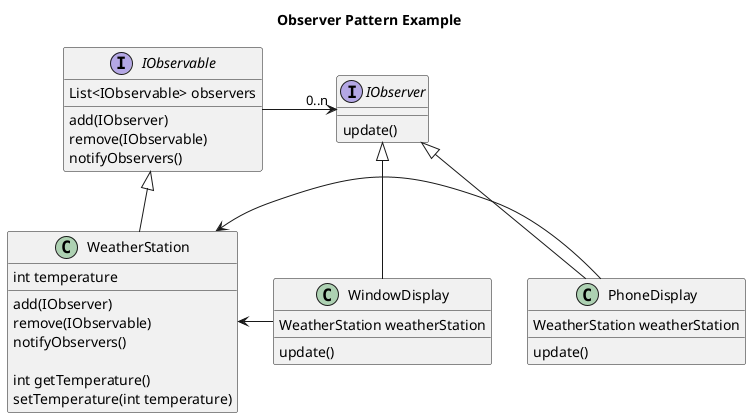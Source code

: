 @startuml Observer Pattern Example
title Observer Pattern Example
interface IObservable {
    List<IObservable> observers
    
    add(IObserver)
    remove(IObservable)
    notifyObservers()
}

interface IObserver {
    update()
}

class WeatherStation {
    int temperature

    add(IObserver)
    remove(IObservable)
    notifyObservers()

    int getTemperature()
    setTemperature(int temperature)
}

class PhoneDisplay {
    WeatherStation weatherStation
    update()
}

class WindowDisplay {
    WeatherStation weatherStation
    update()
}

IObservable -> "0..n" IObserver
IObservable <|-- WeatherStation
IObserver <|-- PhoneDisplay
WeatherStation <- PhoneDisplay
IObserver <|-- WindowDisplay
WeatherStation <- WindowDisplay
@enduml